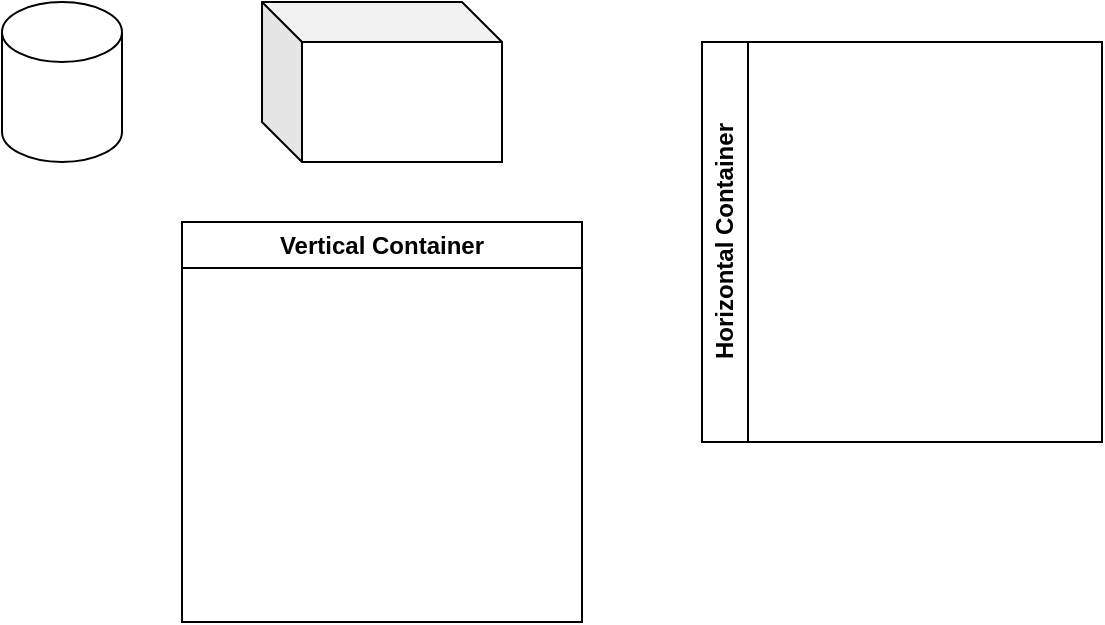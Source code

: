 <mxfile version="24.2.3" type="github">
  <diagram name="第 1 页" id="_ZDbsSZl-bzM_aU3oD8D">
    <mxGraphModel dx="1026" dy="651" grid="1" gridSize="10" guides="1" tooltips="1" connect="1" arrows="1" fold="1" page="1" pageScale="1" pageWidth="827" pageHeight="1169" math="0" shadow="0">
      <root>
        <mxCell id="0" />
        <mxCell id="1" parent="0" />
        <mxCell id="mzohiyazI5_fJbLfDVwQ-1" value="" style="shape=cylinder3;whiteSpace=wrap;html=1;boundedLbl=1;backgroundOutline=1;size=15;" vertex="1" parent="1">
          <mxGeometry x="170" y="210" width="60" height="80" as="geometry" />
        </mxCell>
        <mxCell id="mzohiyazI5_fJbLfDVwQ-2" value="" style="shape=cube;whiteSpace=wrap;html=1;boundedLbl=1;backgroundOutline=1;darkOpacity=0.05;darkOpacity2=0.1;" vertex="1" parent="1">
          <mxGeometry x="300" y="210" width="120" height="80" as="geometry" />
        </mxCell>
        <mxCell id="mzohiyazI5_fJbLfDVwQ-3" value="Vertical Container" style="swimlane;whiteSpace=wrap;html=1;" vertex="1" parent="1">
          <mxGeometry x="260" y="320" width="200" height="200" as="geometry" />
        </mxCell>
        <mxCell id="mzohiyazI5_fJbLfDVwQ-4" value="Horizontal Container" style="swimlane;horizontal=0;whiteSpace=wrap;html=1;" vertex="1" parent="1">
          <mxGeometry x="520" y="230" width="200" height="200" as="geometry" />
        </mxCell>
      </root>
    </mxGraphModel>
  </diagram>
</mxfile>
